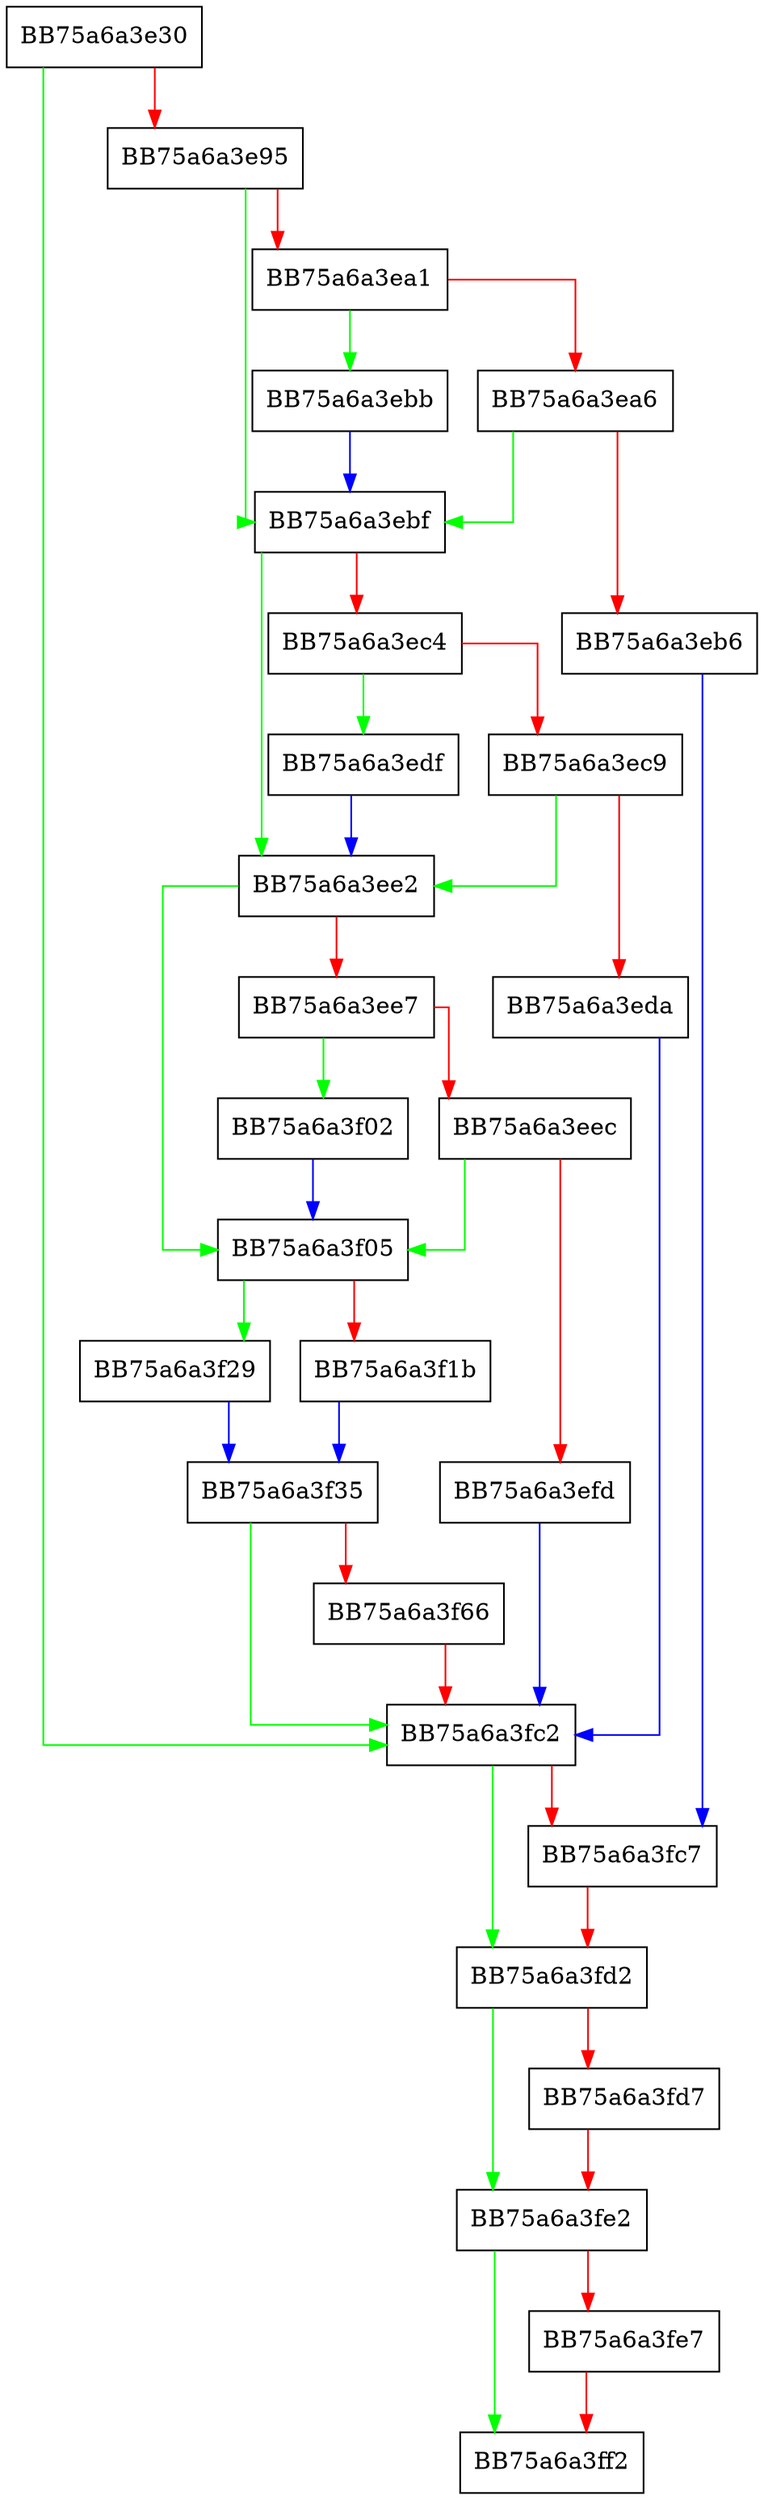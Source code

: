 digraph codeAttach {
  node [shape="box"];
  graph [splines=ortho];
  BB75a6a3e30 -> BB75a6a3fc2 [color="green"];
  BB75a6a3e30 -> BB75a6a3e95 [color="red"];
  BB75a6a3e95 -> BB75a6a3ebf [color="green"];
  BB75a6a3e95 -> BB75a6a3ea1 [color="red"];
  BB75a6a3ea1 -> BB75a6a3ebb [color="green"];
  BB75a6a3ea1 -> BB75a6a3ea6 [color="red"];
  BB75a6a3ea6 -> BB75a6a3ebf [color="green"];
  BB75a6a3ea6 -> BB75a6a3eb6 [color="red"];
  BB75a6a3eb6 -> BB75a6a3fc7 [color="blue"];
  BB75a6a3ebb -> BB75a6a3ebf [color="blue"];
  BB75a6a3ebf -> BB75a6a3ee2 [color="green"];
  BB75a6a3ebf -> BB75a6a3ec4 [color="red"];
  BB75a6a3ec4 -> BB75a6a3edf [color="green"];
  BB75a6a3ec4 -> BB75a6a3ec9 [color="red"];
  BB75a6a3ec9 -> BB75a6a3ee2 [color="green"];
  BB75a6a3ec9 -> BB75a6a3eda [color="red"];
  BB75a6a3eda -> BB75a6a3fc2 [color="blue"];
  BB75a6a3edf -> BB75a6a3ee2 [color="blue"];
  BB75a6a3ee2 -> BB75a6a3f05 [color="green"];
  BB75a6a3ee2 -> BB75a6a3ee7 [color="red"];
  BB75a6a3ee7 -> BB75a6a3f02 [color="green"];
  BB75a6a3ee7 -> BB75a6a3eec [color="red"];
  BB75a6a3eec -> BB75a6a3f05 [color="green"];
  BB75a6a3eec -> BB75a6a3efd [color="red"];
  BB75a6a3efd -> BB75a6a3fc2 [color="blue"];
  BB75a6a3f02 -> BB75a6a3f05 [color="blue"];
  BB75a6a3f05 -> BB75a6a3f29 [color="green"];
  BB75a6a3f05 -> BB75a6a3f1b [color="red"];
  BB75a6a3f1b -> BB75a6a3f35 [color="blue"];
  BB75a6a3f29 -> BB75a6a3f35 [color="blue"];
  BB75a6a3f35 -> BB75a6a3fc2 [color="green"];
  BB75a6a3f35 -> BB75a6a3f66 [color="red"];
  BB75a6a3f66 -> BB75a6a3fc2 [color="red"];
  BB75a6a3fc2 -> BB75a6a3fd2 [color="green"];
  BB75a6a3fc2 -> BB75a6a3fc7 [color="red"];
  BB75a6a3fc7 -> BB75a6a3fd2 [color="red"];
  BB75a6a3fd2 -> BB75a6a3fe2 [color="green"];
  BB75a6a3fd2 -> BB75a6a3fd7 [color="red"];
  BB75a6a3fd7 -> BB75a6a3fe2 [color="red"];
  BB75a6a3fe2 -> BB75a6a3ff2 [color="green"];
  BB75a6a3fe2 -> BB75a6a3fe7 [color="red"];
  BB75a6a3fe7 -> BB75a6a3ff2 [color="red"];
}